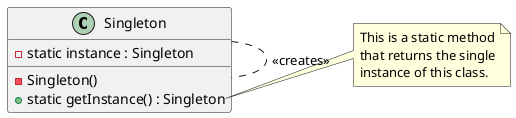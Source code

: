 @startuml
'https://plantuml.com/class-diagram

class Singleton {
    - static instance : Singleton
    - Singleton()
    + static getInstance() : Singleton
}

note right of Singleton::getInstance
  This is a static method
  that returns the single
  instance of this class.
end note

Singleton .. Singleton: << creates >>

@enduml